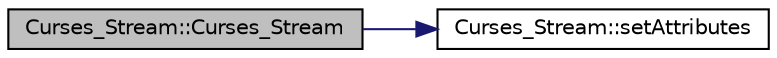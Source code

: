 digraph G
{
  bgcolor="transparent";
  edge [fontname="Helvetica",fontsize="10",labelfontname="Helvetica",labelfontsize="10"];
  node [fontname="Helvetica",fontsize="10",shape=record];
  rankdir="LR";
  Node1 [label="Curses_Stream::Curses_Stream",height=0.2,width=0.4,color="black", fillcolor="grey75", style="filled" fontcolor="black"];
  Node1 -> Node2 [color="midnightblue",fontsize="10",style="solid",fontname="Helvetica"];
  Node2 [label="Curses_Stream::setAttributes",height=0.2,width=0.4,color="black",URL="$classCurses__Stream.html#a4861c26f5270be9ceda53a5a50383a88",tooltip="combine the setAttributes function of O_Stream with the presented interface of the Curses driver..."];
}
